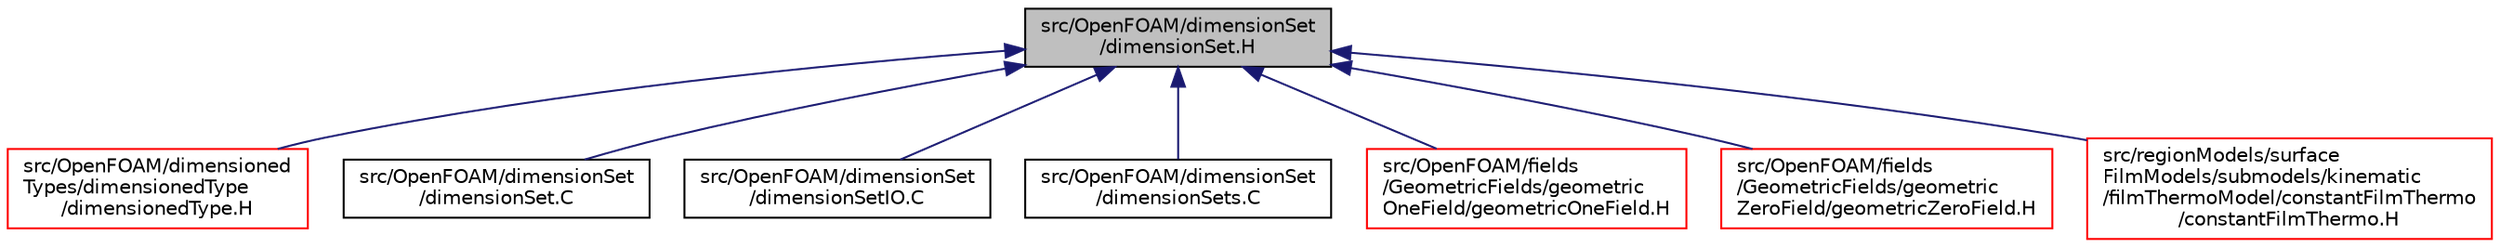 digraph "src/OpenFOAM/dimensionSet/dimensionSet.H"
{
  bgcolor="transparent";
  edge [fontname="Helvetica",fontsize="10",labelfontname="Helvetica",labelfontsize="10"];
  node [fontname="Helvetica",fontsize="10",shape=record];
  Node119 [label="src/OpenFOAM/dimensionSet\l/dimensionSet.H",height=0.2,width=0.4,color="black", fillcolor="grey75", style="filled", fontcolor="black"];
  Node119 -> Node120 [dir="back",color="midnightblue",fontsize="10",style="solid",fontname="Helvetica"];
  Node120 [label="src/OpenFOAM/dimensioned\lTypes/dimensionedType\l/dimensionedType.H",height=0.2,width=0.4,color="red",URL="$a10088.html"];
  Node119 -> Node2254 [dir="back",color="midnightblue",fontsize="10",style="solid",fontname="Helvetica"];
  Node2254 [label="src/OpenFOAM/dimensionSet\l/dimensionSet.C",height=0.2,width=0.4,color="black",URL="$a10097.html"];
  Node119 -> Node2255 [dir="back",color="midnightblue",fontsize="10",style="solid",fontname="Helvetica"];
  Node2255 [label="src/OpenFOAM/dimensionSet\l/dimensionSetIO.C",height=0.2,width=0.4,color="black",URL="$a10103.html"];
  Node119 -> Node2256 [dir="back",color="midnightblue",fontsize="10",style="solid",fontname="Helvetica"];
  Node2256 [label="src/OpenFOAM/dimensionSet\l/dimensionSets.C",height=0.2,width=0.4,color="black",URL="$a10106.html"];
  Node119 -> Node2959 [dir="back",color="midnightblue",fontsize="10",style="solid",fontname="Helvetica"];
  Node2959 [label="src/OpenFOAM/fields\l/GeometricFields/geometric\lOneField/geometricOneField.H",height=0.2,width=0.4,color="red",URL="$a10556.html"];
  Node119 -> Node2965 [dir="back",color="midnightblue",fontsize="10",style="solid",fontname="Helvetica"];
  Node2965 [label="src/OpenFOAM/fields\l/GeometricFields/geometric\lZeroField/geometricZeroField.H",height=0.2,width=0.4,color="red",URL="$a10586.html"];
  Node119 -> Node1659 [dir="back",color="midnightblue",fontsize="10",style="solid",fontname="Helvetica"];
  Node1659 [label="src/regionModels/surface\lFilmModels/submodels/kinematic\l/filmThermoModel/constantFilmThermo\l/constantFilmThermo.H",height=0.2,width=0.4,color="red",URL="$a14243.html"];
}
